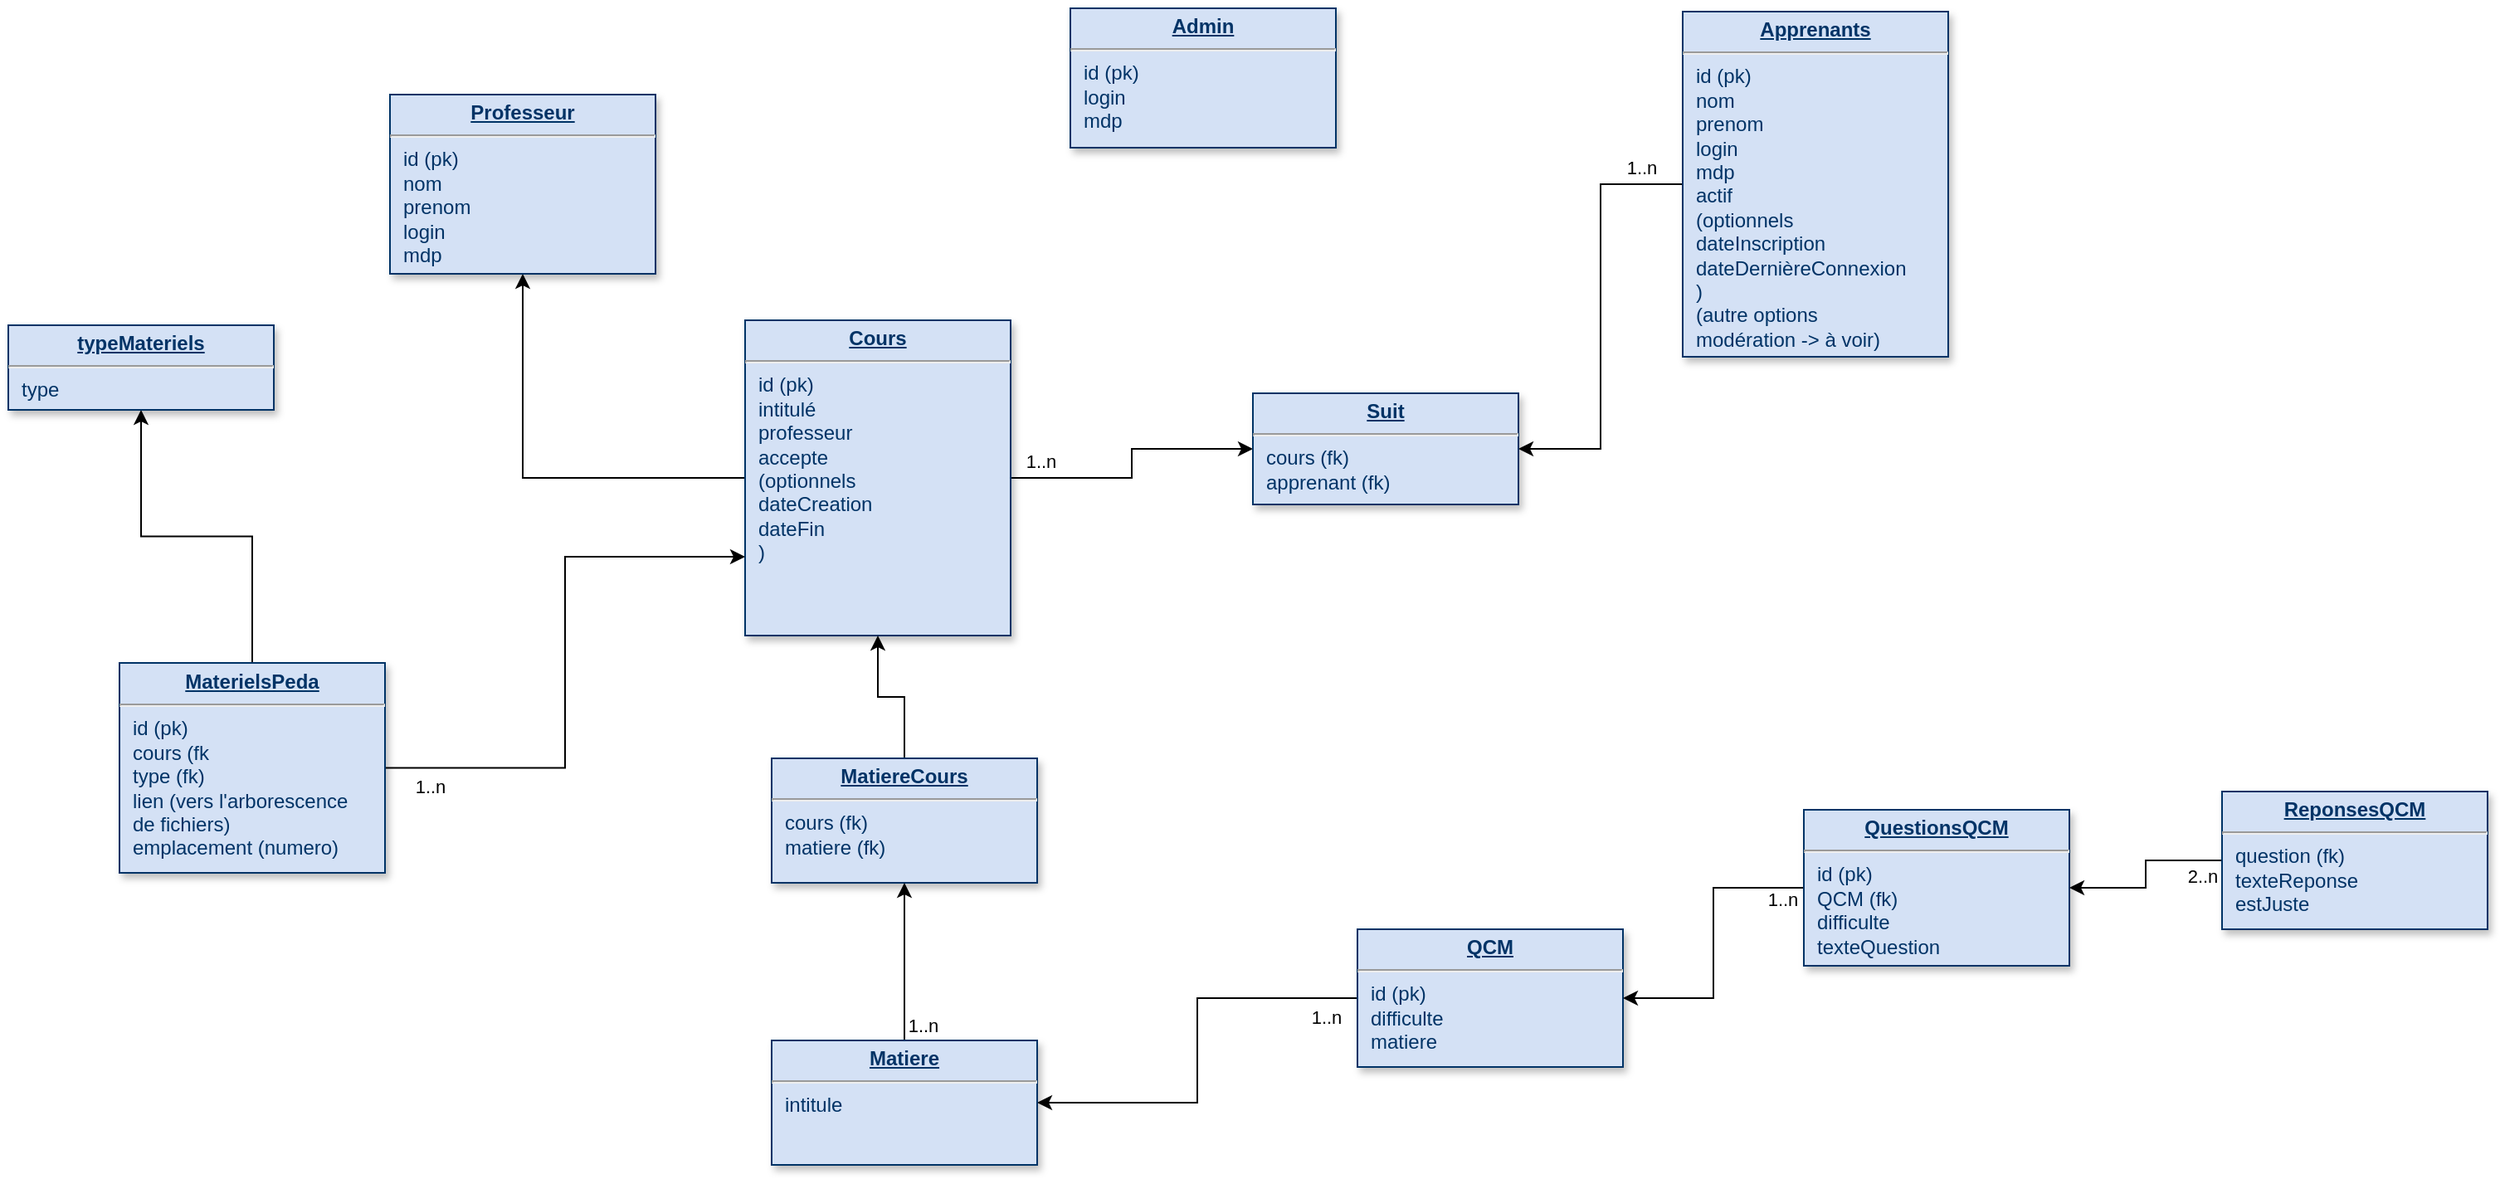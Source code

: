 <mxfile version="14.4.8" type="device"><diagram name="Page-1" id="efa7a0a1-bf9b-a30e-e6df-94a7791c09e9"><mxGraphModel dx="2031" dy="1090" grid="0" gridSize="10" guides="1" tooltips="1" connect="1" arrows="1" fold="1" page="1" pageScale="1" pageWidth="1169" pageHeight="1654" background="#ffffff" math="0" shadow="0"><root><mxCell id="0"/><mxCell id="1" parent="0"/><mxCell id="UlO53SOV8XFYhS13r32M-127" style="edgeStyle=orthogonalEdgeStyle;rounded=0;orthogonalLoop=1;jettySize=auto;html=1;exitX=0;exitY=0.5;exitDx=0;exitDy=0;entryX=1;entryY=0.5;entryDx=0;entryDy=0;" edge="1" parent="1" source="UlO53SOV8XFYhS13r32M-114" target="UlO53SOV8XFYhS13r32M-119"><mxGeometry relative="1" as="geometry"/></mxCell><mxCell id="UlO53SOV8XFYhS13r32M-150" value="1..n" style="edgeLabel;html=1;align=center;verticalAlign=middle;resizable=0;points=[];" vertex="1" connectable="0" parent="UlO53SOV8XFYhS13r32M-127"><mxGeometry x="-0.729" y="-1" relative="1" as="geometry"><mxPoint x="10" y="-9" as="offset"/></mxGeometry></mxCell><mxCell id="UlO53SOV8XFYhS13r32M-114" value="&lt;p style=&quot;margin: 0px ; margin-top: 4px ; text-align: center ; text-decoration: underline&quot;&gt;&lt;strong&gt;Apprenants&lt;/strong&gt;&lt;/p&gt;&lt;hr&gt;&lt;p style=&quot;margin: 0px ; margin-left: 8px&quot;&gt;id (pk)&lt;br&gt;&lt;/p&gt;&lt;p style=&quot;margin: 0px ; margin-left: 8px&quot;&gt;nom&lt;/p&gt;&lt;p style=&quot;margin: 0px ; margin-left: 8px&quot;&gt;prenom&lt;/p&gt;&lt;p style=&quot;margin: 0px ; margin-left: 8px&quot;&gt;login&lt;/p&gt;&lt;p style=&quot;margin: 0px ; margin-left: 8px&quot;&gt;mdp&lt;br&gt;&lt;/p&gt;&lt;p style=&quot;margin: 0px ; margin-left: 8px&quot;&gt;actif&lt;br&gt;&lt;/p&gt;&lt;p style=&quot;margin: 0px ; margin-left: 8px&quot;&gt;(optionnels&lt;/p&gt;&lt;p style=&quot;margin: 0px ; margin-left: 8px&quot;&gt;dateInscription&lt;/p&gt;&lt;p style=&quot;margin: 0px ; margin-left: 8px&quot;&gt;dateDernièreConnexion&lt;/p&gt;&lt;p style=&quot;margin: 0px ; margin-left: 8px&quot;&gt;)&lt;/p&gt;&lt;p style=&quot;margin: 0px ; margin-left: 8px&quot;&gt;(autre options&lt;/p&gt;&lt;p style=&quot;margin: 0px ; margin-left: 8px&quot;&gt;modération -&amp;gt; à voir)&lt;br&gt;&lt;/p&gt;" style="verticalAlign=top;align=left;overflow=fill;fontSize=12;fontFamily=Helvetica;html=1;strokeColor=#003366;shadow=1;fillColor=#D4E1F5;fontColor=#003366" vertex="1" parent="1"><mxGeometry x="1483" y="58" width="160" height="208" as="geometry"/></mxCell><mxCell id="UlO53SOV8XFYhS13r32M-126" style="edgeStyle=orthogonalEdgeStyle;rounded=0;orthogonalLoop=1;jettySize=auto;html=1;exitX=1;exitY=0.5;exitDx=0;exitDy=0;entryX=0;entryY=0.5;entryDx=0;entryDy=0;" edge="1" parent="1" source="UlO53SOV8XFYhS13r32M-115" target="UlO53SOV8XFYhS13r32M-119"><mxGeometry relative="1" as="geometry"/></mxCell><mxCell id="UlO53SOV8XFYhS13r32M-151" value="1..n" style="edgeLabel;html=1;align=center;verticalAlign=middle;resizable=0;points=[];" vertex="1" connectable="0" parent="UlO53SOV8XFYhS13r32M-126"><mxGeometry x="-0.78" y="-1" relative="1" as="geometry"><mxPoint y="-11" as="offset"/></mxGeometry></mxCell><mxCell id="UlO53SOV8XFYhS13r32M-128" style="edgeStyle=orthogonalEdgeStyle;rounded=0;orthogonalLoop=1;jettySize=auto;html=1;exitX=0;exitY=0.5;exitDx=0;exitDy=0;entryX=0.5;entryY=1;entryDx=0;entryDy=0;" edge="1" parent="1" source="UlO53SOV8XFYhS13r32M-115" target="UlO53SOV8XFYhS13r32M-116"><mxGeometry relative="1" as="geometry"/></mxCell><mxCell id="UlO53SOV8XFYhS13r32M-115" value="&lt;p style=&quot;margin: 0px ; margin-top: 4px ; text-align: center ; text-decoration: underline&quot;&gt;&lt;strong&gt;Cours&lt;br&gt;&lt;/strong&gt;&lt;/p&gt;&lt;hr&gt;&lt;p style=&quot;margin: 0px ; margin-left: 8px&quot;&gt;id (pk)&lt;br&gt;&lt;/p&gt;&lt;p style=&quot;margin: 0px ; margin-left: 8px&quot;&gt;intitulé&lt;/p&gt;&lt;p style=&quot;margin: 0px ; margin-left: 8px&quot;&gt;professeur&lt;/p&gt;&lt;p style=&quot;margin: 0px ; margin-left: 8px&quot;&gt;accepte&lt;br&gt;&lt;/p&gt;&lt;p style=&quot;margin: 0px ; margin-left: 8px&quot;&gt;(optionnels&lt;/p&gt;&lt;p style=&quot;margin: 0px ; margin-left: 8px&quot;&gt;dateCreation&lt;/p&gt;&lt;p style=&quot;margin: 0px ; margin-left: 8px&quot;&gt;dateFin&lt;br&gt;&lt;/p&gt;&lt;p style=&quot;margin: 0px ; margin-left: 8px&quot;&gt;)&lt;br&gt;&lt;/p&gt;" style="verticalAlign=top;align=left;overflow=fill;fontSize=12;fontFamily=Helvetica;html=1;strokeColor=#003366;shadow=1;fillColor=#D4E1F5;fontColor=#003366" vertex="1" parent="1"><mxGeometry x="918" y="244.0" width="160" height="190" as="geometry"/></mxCell><mxCell id="UlO53SOV8XFYhS13r32M-116" value="&lt;p style=&quot;margin: 0px ; margin-top: 4px ; text-align: center ; text-decoration: underline&quot;&gt;&lt;strong&gt;Professeur&lt;br&gt;&lt;/strong&gt;&lt;/p&gt;&lt;hr&gt;&lt;p style=&quot;margin: 0px ; margin-left: 8px&quot;&gt;id (pk)&lt;br&gt;&lt;/p&gt;&lt;p style=&quot;margin: 0px ; margin-left: 8px&quot;&gt;nom&lt;/p&gt;&lt;p style=&quot;margin: 0px ; margin-left: 8px&quot;&gt;prenom&lt;/p&gt;&lt;p style=&quot;margin: 0px ; margin-left: 8px&quot;&gt;login&lt;/p&gt;&lt;p style=&quot;margin: 0px ; margin-left: 8px&quot;&gt;mdp&lt;br&gt;&lt;/p&gt;&lt;p style=&quot;margin: 0px ; margin-left: 8px&quot;&gt;&lt;br&gt;&lt;/p&gt;" style="verticalAlign=top;align=left;overflow=fill;fontSize=12;fontFamily=Helvetica;html=1;strokeColor=#003366;shadow=1;fillColor=#D4E1F5;fontColor=#003366" vertex="1" parent="1"><mxGeometry x="704" y="108" width="160" height="108" as="geometry"/></mxCell><mxCell id="UlO53SOV8XFYhS13r32M-117" value="&lt;p style=&quot;margin: 0px ; margin-top: 4px ; text-align: center ; text-decoration: underline&quot;&gt;&lt;strong&gt;Admin&lt;br&gt;&lt;/strong&gt;&lt;/p&gt;&lt;hr&gt;&lt;p style=&quot;margin: 0px ; margin-left: 8px&quot;&gt;id (pk)&lt;br&gt;&lt;/p&gt;&lt;p style=&quot;margin: 0px ; margin-left: 8px&quot;&gt;login&lt;/p&gt;&lt;p style=&quot;margin: 0px ; margin-left: 8px&quot;&gt;mdp&lt;br&gt;&lt;/p&gt;&lt;br&gt;&lt;p style=&quot;margin: 0px ; margin-left: 8px&quot;&gt;&lt;br&gt;&lt;/p&gt;" style="verticalAlign=top;align=left;overflow=fill;fontSize=12;fontFamily=Helvetica;html=1;strokeColor=#003366;shadow=1;fillColor=#D4E1F5;fontColor=#003366" vertex="1" parent="1"><mxGeometry x="1114" y="56" width="160" height="84" as="geometry"/></mxCell><mxCell id="UlO53SOV8XFYhS13r32M-119" value="&lt;p style=&quot;margin: 0px ; margin-top: 4px ; text-align: center ; text-decoration: underline&quot;&gt;&lt;strong&gt;Suit&lt;br&gt;&lt;/strong&gt;&lt;/p&gt;&lt;hr&gt;&lt;p style=&quot;margin: 0px ; margin-left: 8px&quot;&gt;cours (fk)&lt;br&gt;&lt;/p&gt;&lt;p style=&quot;margin: 0px ; margin-left: 8px&quot;&gt;apprenant (fk)&lt;br&gt;&lt;/p&gt;" style="verticalAlign=top;align=left;overflow=fill;fontSize=12;fontFamily=Helvetica;html=1;strokeColor=#003366;shadow=1;fillColor=#D4E1F5;fontColor=#003366" vertex="1" parent="1"><mxGeometry x="1224" y="288" width="160" height="67" as="geometry"/></mxCell><mxCell id="UlO53SOV8XFYhS13r32M-125" style="edgeStyle=orthogonalEdgeStyle;rounded=0;orthogonalLoop=1;jettySize=auto;html=1;exitX=0.5;exitY=1;exitDx=0;exitDy=0;" edge="1" parent="1" source="UlO53SOV8XFYhS13r32M-119" target="UlO53SOV8XFYhS13r32M-119"><mxGeometry relative="1" as="geometry"/></mxCell><mxCell id="UlO53SOV8XFYhS13r32M-132" style="edgeStyle=orthogonalEdgeStyle;rounded=0;orthogonalLoop=1;jettySize=auto;html=1;exitX=0.5;exitY=0;exitDx=0;exitDy=0;entryX=0.5;entryY=1;entryDx=0;entryDy=0;" edge="1" parent="1" source="UlO53SOV8XFYhS13r32M-131" target="UlO53SOV8XFYhS13r32M-115"><mxGeometry relative="1" as="geometry"/></mxCell><mxCell id="UlO53SOV8XFYhS13r32M-131" value="&lt;p style=&quot;margin: 0px ; margin-top: 4px ; text-align: center ; text-decoration: underline&quot;&gt;&lt;strong&gt;MatiereCours&lt;br&gt;&lt;/strong&gt;&lt;/p&gt;&lt;hr&gt;&lt;p style=&quot;margin: 0px ; margin-left: 8px&quot;&gt;cours (fk)&lt;/p&gt;&lt;p style=&quot;margin: 0px ; margin-left: 8px&quot;&gt;matiere (fk)&lt;br&gt;&lt;/p&gt;" style="verticalAlign=top;align=left;overflow=fill;fontSize=12;fontFamily=Helvetica;html=1;strokeColor=#003366;shadow=1;fillColor=#D4E1F5;fontColor=#003366" vertex="1" parent="1"><mxGeometry x="934" y="508" width="160" height="75" as="geometry"/></mxCell><mxCell id="UlO53SOV8XFYhS13r32M-142" style="edgeStyle=orthogonalEdgeStyle;rounded=0;orthogonalLoop=1;jettySize=auto;html=1;exitX=0;exitY=0.5;exitDx=0;exitDy=0;entryX=1;entryY=0.5;entryDx=0;entryDy=0;" edge="1" parent="1" source="UlO53SOV8XFYhS13r32M-133" target="UlO53SOV8XFYhS13r32M-138"><mxGeometry relative="1" as="geometry"/></mxCell><mxCell id="UlO53SOV8XFYhS13r32M-143" value="&lt;div&gt;1..n&lt;/div&gt;" style="edgeLabel;html=1;align=center;verticalAlign=middle;resizable=0;points=[];" vertex="1" connectable="0" parent="UlO53SOV8XFYhS13r32M-142"><mxGeometry x="-0.741" relative="1" as="geometry"><mxPoint x="14" y="11.5" as="offset"/></mxGeometry></mxCell><mxCell id="UlO53SOV8XFYhS13r32M-133" value="&lt;p style=&quot;margin: 0px ; margin-top: 4px ; text-align: center ; text-decoration: underline&quot;&gt;&lt;strong&gt;QCM&lt;br&gt;&lt;/strong&gt;&lt;/p&gt;&lt;hr&gt;&lt;p style=&quot;margin: 0px ; margin-left: 8px&quot;&gt;id (pk)&lt;/p&gt;&lt;p style=&quot;margin: 0px ; margin-left: 8px&quot;&gt;difficulte&lt;/p&gt;&lt;p style=&quot;margin: 0px ; margin-left: 8px&quot;&gt;matiere&lt;br&gt;&lt;/p&gt;&lt;p style=&quot;margin: 0px ; margin-left: 8px&quot;&gt;&lt;br&gt;&lt;/p&gt;" style="verticalAlign=top;align=left;overflow=fill;fontSize=12;fontFamily=Helvetica;html=1;strokeColor=#003366;shadow=1;fillColor=#D4E1F5;fontColor=#003366" vertex="1" parent="1"><mxGeometry x="1287" y="611" width="160" height="83" as="geometry"/></mxCell><mxCell id="UlO53SOV8XFYhS13r32M-136" style="edgeStyle=orthogonalEdgeStyle;rounded=0;orthogonalLoop=1;jettySize=auto;html=1;exitX=0;exitY=0.5;exitDx=0;exitDy=0;entryX=1;entryY=0.5;entryDx=0;entryDy=0;" edge="1" parent="1" source="UlO53SOV8XFYhS13r32M-134" target="UlO53SOV8XFYhS13r32M-133"><mxGeometry relative="1" as="geometry"/></mxCell><mxCell id="UlO53SOV8XFYhS13r32M-144" value="1..n" style="edgeLabel;html=1;align=center;verticalAlign=middle;resizable=0;points=[];" vertex="1" connectable="0" parent="UlO53SOV8XFYhS13r32M-136"><mxGeometry x="-0.852" relative="1" as="geometry"><mxPoint y="7" as="offset"/></mxGeometry></mxCell><mxCell id="UlO53SOV8XFYhS13r32M-134" value="&lt;p style=&quot;margin: 0px ; margin-top: 4px ; text-align: center ; text-decoration: underline&quot;&gt;&lt;strong&gt;QuestionsQCM&lt;br&gt;&lt;/strong&gt;&lt;/p&gt;&lt;hr&gt;&lt;p style=&quot;margin: 0px ; margin-left: 8px&quot;&gt;id (pk)&lt;/p&gt;&lt;p style=&quot;margin: 0px ; margin-left: 8px&quot;&gt;QCM (fk)&lt;/p&gt;&lt;p style=&quot;margin: 0px ; margin-left: 8px&quot;&gt;difficulte&lt;/p&gt;&lt;p style=&quot;margin: 0px ; margin-left: 8px&quot;&gt;texteQuestion&lt;br&gt;&lt;/p&gt;&lt;p style=&quot;margin: 0px ; margin-left: 8px&quot;&gt;&lt;br&gt;&lt;/p&gt;" style="verticalAlign=top;align=left;overflow=fill;fontSize=12;fontFamily=Helvetica;html=1;strokeColor=#003366;shadow=1;fillColor=#D4E1F5;fontColor=#003366" vertex="1" parent="1"><mxGeometry x="1556" y="539" width="160" height="94" as="geometry"/></mxCell><mxCell id="UlO53SOV8XFYhS13r32M-137" style="edgeStyle=orthogonalEdgeStyle;rounded=0;orthogonalLoop=1;jettySize=auto;html=1;exitX=0;exitY=0.5;exitDx=0;exitDy=0;entryX=1;entryY=0.5;entryDx=0;entryDy=0;" edge="1" parent="1" source="UlO53SOV8XFYhS13r32M-135" target="UlO53SOV8XFYhS13r32M-134"><mxGeometry relative="1" as="geometry"/></mxCell><mxCell id="UlO53SOV8XFYhS13r32M-145" value="2..n" style="edgeLabel;html=1;align=center;verticalAlign=middle;resizable=0;points=[];" vertex="1" connectable="0" parent="UlO53SOV8XFYhS13r32M-137"><mxGeometry x="-0.797" relative="1" as="geometry"><mxPoint x="-1" y="9.5" as="offset"/></mxGeometry></mxCell><mxCell id="UlO53SOV8XFYhS13r32M-135" value="&lt;p style=&quot;margin: 0px ; margin-top: 4px ; text-align: center ; text-decoration: underline&quot;&gt;&lt;strong&gt;ReponsesQCM&lt;br&gt;&lt;/strong&gt;&lt;/p&gt;&lt;hr&gt;&lt;p style=&quot;margin: 0px ; margin-left: 8px&quot;&gt;question (fk)&lt;br&gt;&lt;/p&gt;&lt;p style=&quot;margin: 0px ; margin-left: 8px&quot;&gt;texteReponse&lt;br&gt;&lt;/p&gt;&lt;p style=&quot;margin: 0px ; margin-left: 8px&quot;&gt;estJuste&lt;br&gt;&lt;/p&gt;&lt;p style=&quot;margin: 0px ; margin-left: 8px&quot;&gt;&lt;br&gt;&lt;/p&gt;" style="verticalAlign=top;align=left;overflow=fill;fontSize=12;fontFamily=Helvetica;html=1;strokeColor=#003366;shadow=1;fillColor=#D4E1F5;fontColor=#003366" vertex="1" parent="1"><mxGeometry x="1808" y="528" width="160" height="83" as="geometry"/></mxCell><mxCell id="UlO53SOV8XFYhS13r32M-139" style="edgeStyle=orthogonalEdgeStyle;rounded=0;orthogonalLoop=1;jettySize=auto;html=1;exitX=0.5;exitY=0;exitDx=0;exitDy=0;" edge="1" parent="1" source="UlO53SOV8XFYhS13r32M-138" target="UlO53SOV8XFYhS13r32M-131"><mxGeometry relative="1" as="geometry"/></mxCell><mxCell id="UlO53SOV8XFYhS13r32M-146" value="1..n" style="edgeLabel;html=1;align=center;verticalAlign=middle;resizable=0;points=[];" vertex="1" connectable="0" parent="UlO53SOV8XFYhS13r32M-139"><mxGeometry x="-0.771" y="-2" relative="1" as="geometry"><mxPoint x="9" y="2" as="offset"/></mxGeometry></mxCell><mxCell id="UlO53SOV8XFYhS13r32M-138" value="&lt;p style=&quot;margin: 0px ; margin-top: 4px ; text-align: center ; text-decoration: underline&quot;&gt;&lt;strong&gt;Matiere&lt;br&gt;&lt;/strong&gt;&lt;/p&gt;&lt;hr&gt;&lt;p style=&quot;margin: 0px ; margin-left: 8px&quot;&gt;intitule&lt;br&gt;&lt;/p&gt;" style="verticalAlign=top;align=left;overflow=fill;fontSize=12;fontFamily=Helvetica;html=1;strokeColor=#003366;shadow=1;fillColor=#D4E1F5;fontColor=#003366" vertex="1" parent="1"><mxGeometry x="934" y="678" width="160" height="75" as="geometry"/></mxCell><mxCell id="UlO53SOV8XFYhS13r32M-153" style="edgeStyle=orthogonalEdgeStyle;rounded=0;orthogonalLoop=1;jettySize=auto;html=1;exitX=1;exitY=0.5;exitDx=0;exitDy=0;entryX=0;entryY=0.75;entryDx=0;entryDy=0;" edge="1" parent="1" source="UlO53SOV8XFYhS13r32M-152" target="UlO53SOV8XFYhS13r32M-115"><mxGeometry relative="1" as="geometry"/></mxCell><mxCell id="UlO53SOV8XFYhS13r32M-157" value="1..n" style="edgeLabel;html=1;align=center;verticalAlign=middle;resizable=0;points=[];" vertex="1" connectable="0" parent="UlO53SOV8XFYhS13r32M-153"><mxGeometry x="-0.81" y="-3" relative="1" as="geometry"><mxPoint x="-5.77" y="7.77" as="offset"/></mxGeometry></mxCell><mxCell id="UlO53SOV8XFYhS13r32M-156" style="edgeStyle=orthogonalEdgeStyle;rounded=0;orthogonalLoop=1;jettySize=auto;html=1;exitX=0.5;exitY=0;exitDx=0;exitDy=0;entryX=0.5;entryY=1;entryDx=0;entryDy=0;" edge="1" parent="1" source="UlO53SOV8XFYhS13r32M-152" target="UlO53SOV8XFYhS13r32M-155"><mxGeometry relative="1" as="geometry"/></mxCell><mxCell id="UlO53SOV8XFYhS13r32M-152" value="&lt;p style=&quot;margin: 0px ; margin-top: 4px ; text-align: center ; text-decoration: underline&quot;&gt;&lt;strong&gt;MaterielsPeda&lt;br&gt;&lt;/strong&gt;&lt;/p&gt;&lt;hr&gt;&lt;p style=&quot;margin: 0px ; margin-left: 8px&quot;&gt;id (pk)&lt;br&gt;&lt;/p&gt;&lt;p style=&quot;margin: 0px ; margin-left: 8px&quot;&gt;cours (fk&lt;br&gt;&lt;/p&gt;&lt;p style=&quot;margin: 0px ; margin-left: 8px&quot;&gt;type (fk)&lt;/p&gt;&lt;p style=&quot;margin: 0px ; margin-left: 8px&quot;&gt;lien (vers l'arborescence&lt;/p&gt;&lt;p style=&quot;margin: 0px ; margin-left: 8px&quot;&gt;de fichiers)&lt;/p&gt;&lt;p style=&quot;margin: 0px ; margin-left: 8px&quot;&gt;emplacement (numero)&lt;br&gt;&lt;/p&gt;&lt;p style=&quot;margin: 0px ; margin-left: 8px&quot;&gt;&lt;br&gt;&lt;/p&gt;" style="verticalAlign=top;align=left;overflow=fill;fontSize=12;fontFamily=Helvetica;html=1;strokeColor=#003366;shadow=1;fillColor=#D4E1F5;fontColor=#003366" vertex="1" parent="1"><mxGeometry x="541" y="450.5" width="160" height="126.5" as="geometry"/></mxCell><mxCell id="UlO53SOV8XFYhS13r32M-155" value="&lt;p style=&quot;margin: 0px ; margin-top: 4px ; text-align: center ; text-decoration: underline&quot;&gt;&lt;strong&gt;typeMateriels&lt;br&gt;&lt;/strong&gt;&lt;/p&gt;&lt;hr&gt;&lt;p style=&quot;margin: 0px ; margin-left: 8px&quot;&gt;type&lt;br&gt;&lt;/p&gt;&lt;p style=&quot;margin: 0px ; margin-left: 8px&quot;&gt;&lt;br&gt;&lt;/p&gt;" style="verticalAlign=top;align=left;overflow=fill;fontSize=12;fontFamily=Helvetica;html=1;strokeColor=#003366;shadow=1;fillColor=#D4E1F5;fontColor=#003366" vertex="1" parent="1"><mxGeometry x="474" y="247" width="160" height="51" as="geometry"/></mxCell></root></mxGraphModel></diagram></mxfile>